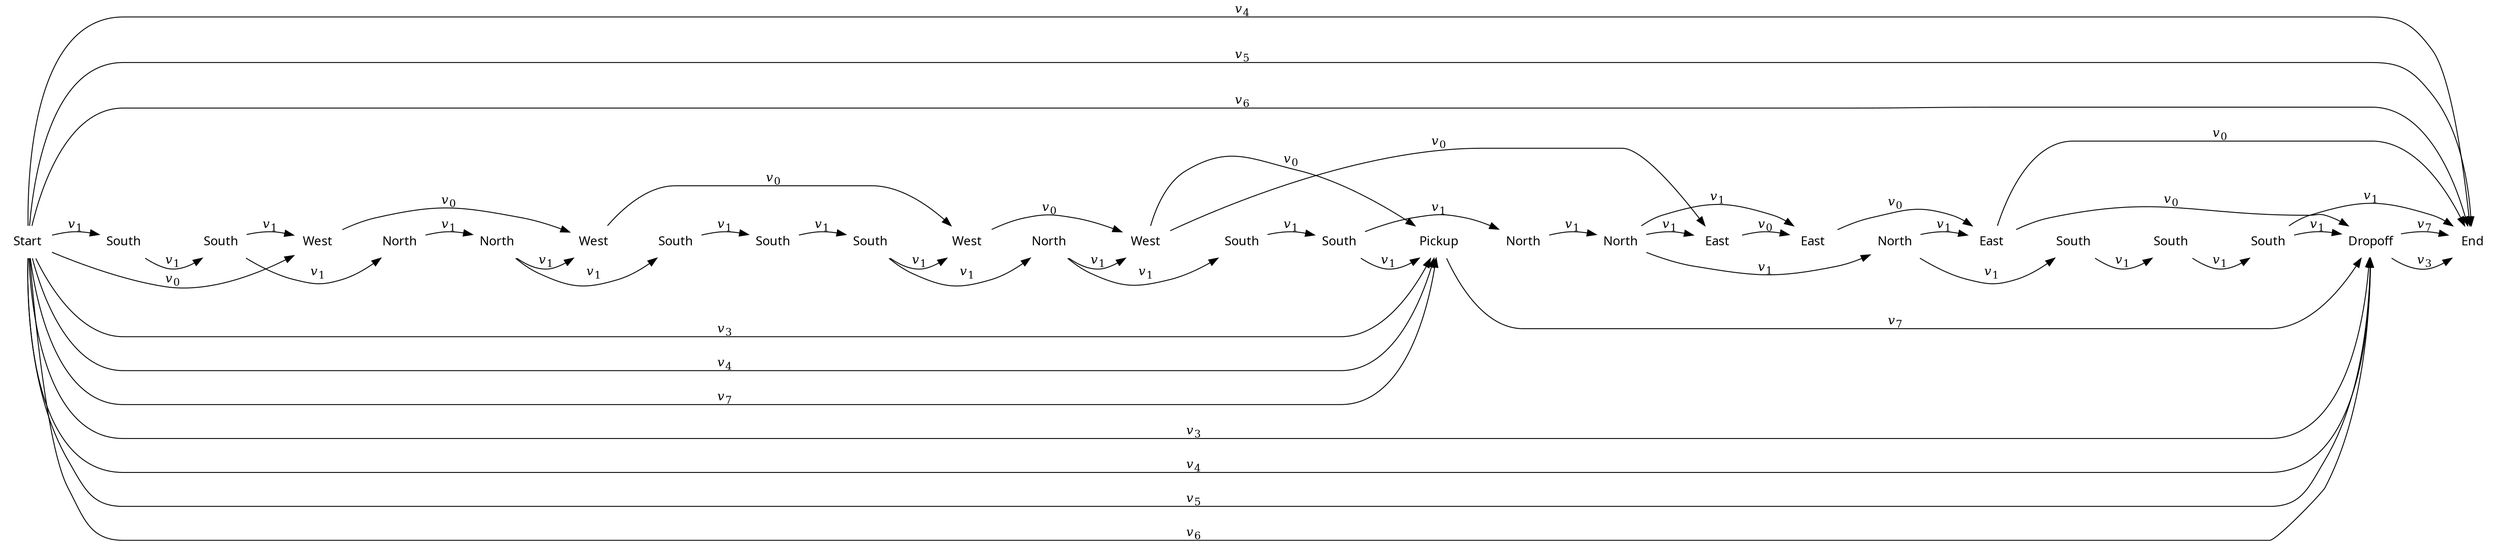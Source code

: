 digraph cat {
rankdir=LR
node [shape=plaintext]
edge [arrowhead=normal]

0 [label="Start",fontname="sans"]
1 [label="South",fontname="sans"]
2 [label="South",fontname="sans"]
3 [label="West",fontname="sans"]
4 [label="North",fontname="sans"]
5 [label="North",fontname="sans"]
6 [label="West",fontname="sans"]
7 [label="South",fontname="sans"]
8 [label="South",fontname="sans"]
9 [label="South",fontname="sans"]
10 [label="West",fontname="sans"]
11 [label="North",fontname="sans"]
12 [label="West",fontname="sans"]
13 [label="South",fontname="sans"]
14 [label="South",fontname="sans"]
15 [label="Pickup",fontname="sans"]
16 [label="North",fontname="sans"]
17 [label="North",fontname="sans"]
18 [label="East",fontname="sans"]
19 [label="East",fontname="sans"]
20 [label="North",fontname="sans"]
21 [label="East",fontname="sans"]
22 [label="South",fontname="sans"]
23 [label="South",fontname="sans"]
24 [label="South",fontname="sans"]
25 [label="Dropoff",fontname="sans"]
26 [label="End",fontname="sans"]

0 -> 3 [label=<<i>v</i><sub>0</sub>>]
0 -> 1 [label=<<i>v</i><sub>1</sub>>]
0 -> 15 [label=<<i>v</i><sub>3</sub>>]
0 -> 25 [label=<<i>v</i><sub>3</sub>>]
0 -> 15 [label=<<i>v</i><sub>4</sub>>]
0 -> 25 [label=<<i>v</i><sub>4</sub>>]
0 -> 26 [label=<<i>v</i><sub>4</sub>>]
0 -> 25 [label=<<i>v</i><sub>5</sub>>]
0 -> 26 [label=<<i>v</i><sub>5</sub>>]
0 -> 25 [label=<<i>v</i><sub>6</sub>>]
0 -> 26 [label=<<i>v</i><sub>6</sub>>]
0 -> 15 [label=<<i>v</i><sub>7</sub>>]
1 -> 2 [label=<<i>v</i><sub>1</sub>>]
2 -> 3 [label=<<i>v</i><sub>1</sub>>]
2 -> 4 [label=<<i>v</i><sub>1</sub>>]
3 -> 6 [label=<<i>v</i><sub>0</sub>>]
4 -> 5 [label=<<i>v</i><sub>1</sub>>]
5 -> 6 [label=<<i>v</i><sub>1</sub>>]
5 -> 7 [label=<<i>v</i><sub>1</sub>>]
6 -> 10 [label=<<i>v</i><sub>0</sub>>]
7 -> 8 [label=<<i>v</i><sub>1</sub>>]
8 -> 9 [label=<<i>v</i><sub>1</sub>>]
9 -> 10 [label=<<i>v</i><sub>1</sub>>]
9 -> 11 [label=<<i>v</i><sub>1</sub>>]
10 -> 12 [label=<<i>v</i><sub>0</sub>>]
11 -> 12 [label=<<i>v</i><sub>1</sub>>]
11 -> 13 [label=<<i>v</i><sub>1</sub>>]
12 -> 15 [label=<<i>v</i><sub>0</sub>>]
12 -> 18 [label=<<i>v</i><sub>0</sub>>]
13 -> 14 [label=<<i>v</i><sub>1</sub>>]
14 -> 15 [label=<<i>v</i><sub>1</sub>>]
14 -> 16 [label=<<i>v</i><sub>1</sub>>]
15 -> 25 [label=<<i>v</i><sub>7</sub>>]
16 -> 17 [label=<<i>v</i><sub>1</sub>>]
17 -> 18 [label=<<i>v</i><sub>1</sub>>]
17 -> 19 [label=<<i>v</i><sub>1</sub>>]
17 -> 20 [label=<<i>v</i><sub>1</sub>>]
18 -> 19 [label=<<i>v</i><sub>0</sub>>]
19 -> 21 [label=<<i>v</i><sub>0</sub>>]
20 -> 21 [label=<<i>v</i><sub>1</sub>>]
20 -> 22 [label=<<i>v</i><sub>1</sub>>]
21 -> 25 [label=<<i>v</i><sub>0</sub>>]
21 -> 26 [label=<<i>v</i><sub>0</sub>>]
22 -> 23 [label=<<i>v</i><sub>1</sub>>]
23 -> 24 [label=<<i>v</i><sub>1</sub>>]
24 -> 25 [label=<<i>v</i><sub>1</sub>>]
24 -> 26 [label=<<i>v</i><sub>1</sub>>]
25 -> 26 [label=<<i>v</i><sub>3</sub>>]
25 -> 26 [label=<<i>v</i><sub>7</sub>>]

# To line up the actions
0 -> 1 [weight=100,style=invis]
1 -> 2 [weight=100,style=invis]
2 -> 3 [weight=100,style=invis]
3 -> 4 [weight=100,style=invis]
4 -> 5 [weight=100,style=invis]
5 -> 6 [weight=100,style=invis]
6 -> 7 [weight=100,style=invis]
7 -> 8 [weight=100,style=invis]
8 -> 9 [weight=100,style=invis]
9 -> 10 [weight=100,style=invis]
10 -> 11 [weight=100,style=invis]
11 -> 12 [weight=100,style=invis]
12 -> 13 [weight=100,style=invis]
13 -> 14 [weight=100,style=invis]
14 -> 15 [weight=100,style=invis]
15 -> 16 [weight=100,style=invis]
16 -> 17 [weight=100,style=invis]
17 -> 18 [weight=100,style=invis]
18 -> 19 [weight=100,style=invis]
19 -> 20 [weight=100,style=invis]
20 -> 21 [weight=100,style=invis]
21 -> 22 [weight=100,style=invis]
22 -> 23 [weight=100,style=invis]
23 -> 24 [weight=100,style=invis]
24 -> 25 [weight=100,style=invis]
25 -> 26 [weight=100,style=invis]
}
